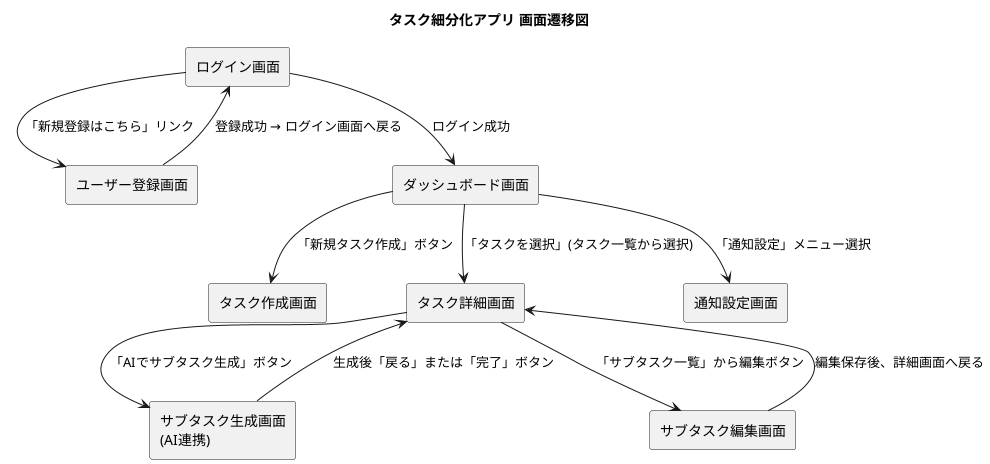 @startuml  画面遷移図
skinparam actorStyle awesome
skinparam wrapWidth 200

title タスク細分化アプリ 画面遷移図

rectangle "ログイン画面" as Login
rectangle "ユーザー登録画面" as Register
rectangle "ダッシュボード画面" as Dashboard
rectangle "タスク作成画面" as CreateTask
rectangle "タスク詳細画面" as TaskDetail
rectangle "サブタスク生成画面\n(AI連携)" as SubTaskGen
rectangle "サブタスク編集画面" as SubTaskEdit
rectangle "通知設定画面" as NotificationSetting

Login --> Register : 「新規登録はこちら」リンク
Login --> Dashboard : ログイン成功
Register --> Login : 登録成功 → ログイン画面へ戻る

Dashboard --> CreateTask : 「新規タスク作成」ボタン
Dashboard --> TaskDetail : 「タスクを選択」(タスク一覧から選択)
Dashboard --> NotificationSetting : 「通知設定」メニュー選択

TaskDetail --> SubTaskGen : 「AIでサブタスク生成」ボタン
TaskDetail --> SubTaskEdit : 「サブタスク一覧」から編集ボタン

SubTaskGen --> TaskDetail : 生成後「戻る」または「完了」ボタン
SubTaskEdit --> TaskDetail : 編集保存後、詳細画面へ戻る

@enduml
